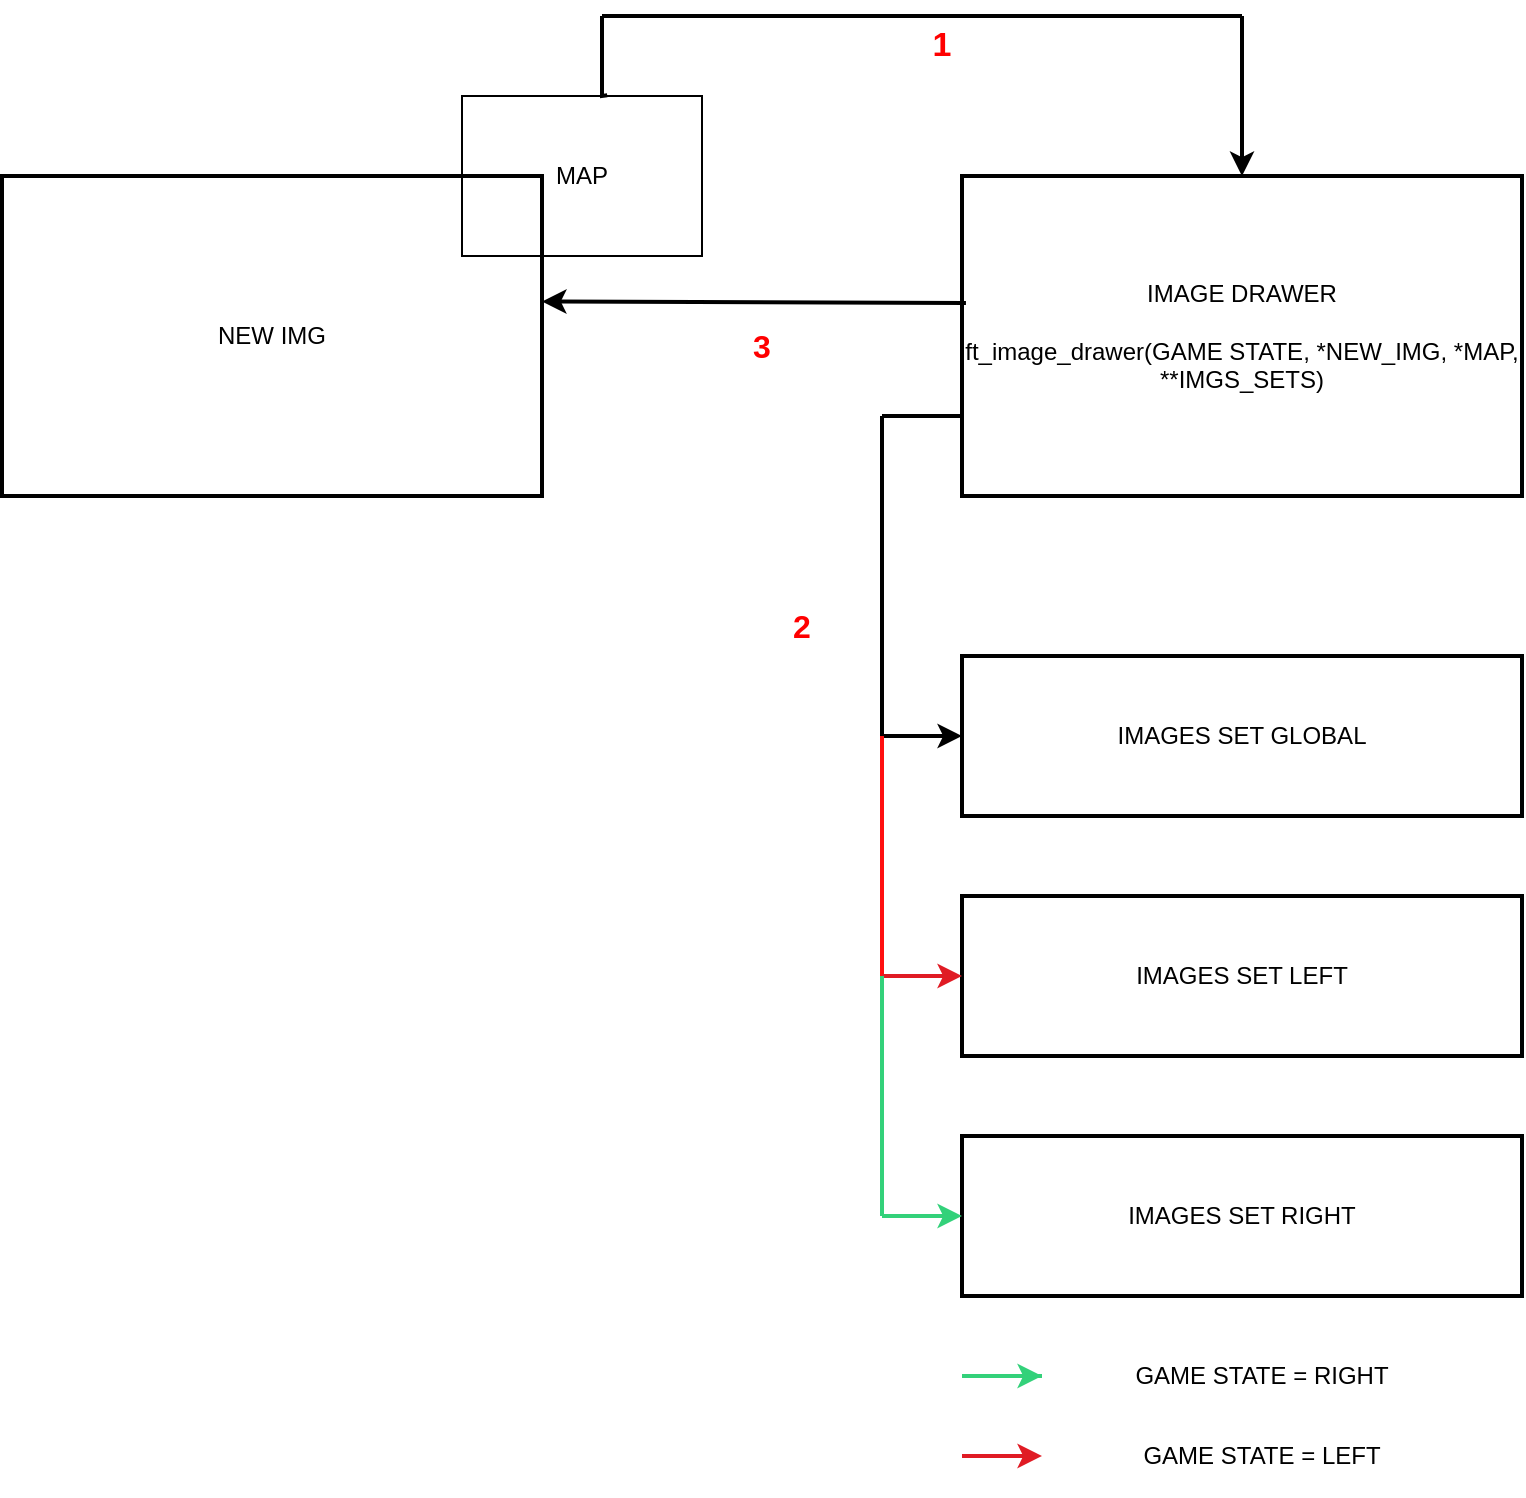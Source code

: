 <mxfile version="26.0.4">
  <diagram name="Page-1" id="-lBoYIMHN9mWRMna8E1Z">
    <mxGraphModel dx="1793" dy="906" grid="1" gridSize="10" guides="1" tooltips="1" connect="1" arrows="1" fold="1" page="1" pageScale="1" pageWidth="827" pageHeight="1169" math="0" shadow="0">
      <root>
        <mxCell id="0" />
        <mxCell id="1" parent="0" />
        <mxCell id="h1Nr3Nk1ewhvbrp1cEd7-1" value="NEW IMG" style="rounded=0;whiteSpace=wrap;html=1;fillColor=none;strokeWidth=2;" vertex="1" parent="1">
          <mxGeometry x="20" y="240" width="270" height="160" as="geometry" />
        </mxCell>
        <mxCell id="h1Nr3Nk1ewhvbrp1cEd7-2" value="MAP" style="rounded=0;whiteSpace=wrap;html=1;fillColor=none;" vertex="1" parent="1">
          <mxGeometry x="250" y="200" width="120" height="80" as="geometry" />
        </mxCell>
        <mxCell id="h1Nr3Nk1ewhvbrp1cEd7-3" value="&lt;div&gt;IMAGE DRAWER&lt;/div&gt;&lt;div&gt;&lt;br&gt;&lt;/div&gt;&lt;div&gt;ft_image_drawer(GAME STATE, *NEW_IMG, *MAP, **IMGS_SETS)&lt;br&gt;&lt;/div&gt;" style="rounded=0;whiteSpace=wrap;html=1;strokeWidth=2;" vertex="1" parent="1">
          <mxGeometry x="500" y="240" width="280" height="160" as="geometry" />
        </mxCell>
        <mxCell id="h1Nr3Nk1ewhvbrp1cEd7-4" value="IMAGES SET GLOBAL" style="rounded=0;whiteSpace=wrap;html=1;strokeWidth=2;" vertex="1" parent="1">
          <mxGeometry x="500" y="480" width="280" height="80" as="geometry" />
        </mxCell>
        <mxCell id="h1Nr3Nk1ewhvbrp1cEd7-5" value="IMAGES SET LEFT" style="rounded=0;whiteSpace=wrap;html=1;strokeWidth=2;" vertex="1" parent="1">
          <mxGeometry x="500" y="600" width="280" height="80" as="geometry" />
        </mxCell>
        <mxCell id="h1Nr3Nk1ewhvbrp1cEd7-6" value="IMAGES SET RIGHT" style="rounded=0;whiteSpace=wrap;html=1;strokeWidth=2;" vertex="1" parent="1">
          <mxGeometry x="500" y="720" width="280" height="80" as="geometry" />
        </mxCell>
        <mxCell id="h1Nr3Nk1ewhvbrp1cEd7-8" value="" style="endArrow=none;html=1;rounded=0;entryX=0;entryY=0.75;entryDx=0;entryDy=0;strokeWidth=2;" edge="1" parent="1" target="h1Nr3Nk1ewhvbrp1cEd7-3">
          <mxGeometry width="50" height="50" relative="1" as="geometry">
            <mxPoint x="460" y="360" as="sourcePoint" />
            <mxPoint x="420" y="550" as="targetPoint" />
          </mxGeometry>
        </mxCell>
        <mxCell id="h1Nr3Nk1ewhvbrp1cEd7-9" value="" style="endArrow=none;html=1;rounded=0;strokeWidth=2;" edge="1" parent="1">
          <mxGeometry width="50" height="50" relative="1" as="geometry">
            <mxPoint x="460" y="520" as="sourcePoint" />
            <mxPoint x="460" y="360" as="targetPoint" />
          </mxGeometry>
        </mxCell>
        <mxCell id="h1Nr3Nk1ewhvbrp1cEd7-10" value="" style="endArrow=classic;html=1;rounded=0;entryX=0;entryY=0.5;entryDx=0;entryDy=0;strokeWidth=2;" edge="1" parent="1" target="h1Nr3Nk1ewhvbrp1cEd7-4">
          <mxGeometry width="50" height="50" relative="1" as="geometry">
            <mxPoint x="460" y="520" as="sourcePoint" />
            <mxPoint x="420" y="550" as="targetPoint" />
          </mxGeometry>
        </mxCell>
        <mxCell id="h1Nr3Nk1ewhvbrp1cEd7-11" value="" style="endArrow=none;html=1;rounded=0;strokeColor=#FF0F0F;endSize=11;strokeWidth=2;" edge="1" parent="1">
          <mxGeometry width="50" height="50" relative="1" as="geometry">
            <mxPoint x="460" y="640" as="sourcePoint" />
            <mxPoint x="460" y="520" as="targetPoint" />
          </mxGeometry>
        </mxCell>
        <mxCell id="h1Nr3Nk1ewhvbrp1cEd7-12" value="" style="endArrow=classic;html=1;rounded=0;entryX=0;entryY=0.5;entryDx=0;entryDy=0;strokeColor=light-dark(#e01b24, #ededed);strokeWidth=2;" edge="1" parent="1" target="h1Nr3Nk1ewhvbrp1cEd7-5">
          <mxGeometry width="50" height="50" relative="1" as="geometry">
            <mxPoint x="460" y="640" as="sourcePoint" />
            <mxPoint x="420" y="670" as="targetPoint" />
          </mxGeometry>
        </mxCell>
        <mxCell id="h1Nr3Nk1ewhvbrp1cEd7-13" value="" style="endArrow=none;html=1;rounded=0;strokeColor=light-dark(#33d17a, #ff9090);strokeWidth=2;" edge="1" parent="1">
          <mxGeometry width="50" height="50" relative="1" as="geometry">
            <mxPoint x="460" y="760" as="sourcePoint" />
            <mxPoint x="460" y="640" as="targetPoint" />
          </mxGeometry>
        </mxCell>
        <mxCell id="h1Nr3Nk1ewhvbrp1cEd7-14" value="" style="endArrow=classic;html=1;rounded=0;entryX=0;entryY=0.5;entryDx=0;entryDy=0;strokeColor=#33D17A;strokeWidth=2;" edge="1" parent="1" target="h1Nr3Nk1ewhvbrp1cEd7-6">
          <mxGeometry width="50" height="50" relative="1" as="geometry">
            <mxPoint x="460" y="760" as="sourcePoint" />
            <mxPoint x="420" y="570" as="targetPoint" />
          </mxGeometry>
        </mxCell>
        <mxCell id="h1Nr3Nk1ewhvbrp1cEd7-16" value="" style="endArrow=none;html=1;rounded=0;strokeColor=light-dark(#33d17a, #ff9090);strokeWidth=2;" edge="1" parent="1">
          <mxGeometry width="50" height="50" relative="1" as="geometry">
            <mxPoint x="540" y="840" as="sourcePoint" />
            <mxPoint x="500" y="840" as="targetPoint" />
          </mxGeometry>
        </mxCell>
        <mxCell id="h1Nr3Nk1ewhvbrp1cEd7-17" value="" style="endArrow=classic;html=1;rounded=0;entryX=0;entryY=0.5;entryDx=0;entryDy=0;strokeColor=light-dark(#e01b24, #ededed);strokeWidth=2;" edge="1" parent="1">
          <mxGeometry width="50" height="50" relative="1" as="geometry">
            <mxPoint x="500" y="880" as="sourcePoint" />
            <mxPoint x="540" y="880" as="targetPoint" />
          </mxGeometry>
        </mxCell>
        <mxCell id="h1Nr3Nk1ewhvbrp1cEd7-18" value="" style="endArrow=classic;html=1;rounded=0;entryX=0;entryY=0.5;entryDx=0;entryDy=0;strokeColor=#33D17A;strokeWidth=2;" edge="1" parent="1">
          <mxGeometry width="50" height="50" relative="1" as="geometry">
            <mxPoint x="500" y="840" as="sourcePoint" />
            <mxPoint x="540" y="840" as="targetPoint" />
          </mxGeometry>
        </mxCell>
        <mxCell id="h1Nr3Nk1ewhvbrp1cEd7-19" value="GAME STATE = RIGHT" style="text;html=1;align=center;verticalAlign=middle;whiteSpace=wrap;rounded=0;" vertex="1" parent="1">
          <mxGeometry x="560" y="820" width="180" height="40" as="geometry" />
        </mxCell>
        <mxCell id="h1Nr3Nk1ewhvbrp1cEd7-20" value="GAME STATE = LEFT" style="text;html=1;align=center;verticalAlign=middle;whiteSpace=wrap;rounded=0;" vertex="1" parent="1">
          <mxGeometry x="560" y="860" width="180" height="40" as="geometry" />
        </mxCell>
        <mxCell id="h1Nr3Nk1ewhvbrp1cEd7-22" value="" style="endArrow=none;html=1;rounded=0;exitX=0.605;exitY=-0.005;exitDx=0;exitDy=0;exitPerimeter=0;strokeWidth=2;" edge="1" parent="1" source="h1Nr3Nk1ewhvbrp1cEd7-2">
          <mxGeometry width="50" height="50" relative="1" as="geometry">
            <mxPoint x="370" y="530" as="sourcePoint" />
            <mxPoint x="320" y="160" as="targetPoint" />
            <Array as="points">
              <mxPoint x="320" y="200" />
            </Array>
          </mxGeometry>
        </mxCell>
        <mxCell id="h1Nr3Nk1ewhvbrp1cEd7-23" value="" style="endArrow=none;html=1;rounded=0;strokeWidth=2;" edge="1" parent="1">
          <mxGeometry width="50" height="50" relative="1" as="geometry">
            <mxPoint x="320" y="160" as="sourcePoint" />
            <mxPoint x="640" y="160" as="targetPoint" />
          </mxGeometry>
        </mxCell>
        <mxCell id="h1Nr3Nk1ewhvbrp1cEd7-24" value="&lt;b&gt;&lt;font style=&quot;font-size: 17px; color: rgb(255, 0, 0);&quot;&gt;1&lt;/font&gt;&lt;/b&gt;" style="text;html=1;align=center;verticalAlign=middle;whiteSpace=wrap;rounded=0;" vertex="1" parent="1">
          <mxGeometry x="460" y="160" width="60" height="30" as="geometry" />
        </mxCell>
        <mxCell id="h1Nr3Nk1ewhvbrp1cEd7-26" value="" style="endArrow=classic;html=1;rounded=0;strokeWidth=2;" edge="1" parent="1" target="h1Nr3Nk1ewhvbrp1cEd7-3">
          <mxGeometry width="50" height="50" relative="1" as="geometry">
            <mxPoint x="640" y="160" as="sourcePoint" />
            <mxPoint x="420" y="480" as="targetPoint" />
          </mxGeometry>
        </mxCell>
        <mxCell id="h1Nr3Nk1ewhvbrp1cEd7-27" value="" style="endArrow=classic;html=1;rounded=0;entryX=1.012;entryY=0.392;entryDx=0;entryDy=0;entryPerimeter=0;exitX=0.007;exitY=0.397;exitDx=0;exitDy=0;exitPerimeter=0;strokeWidth=2;" edge="1" parent="1" source="h1Nr3Nk1ewhvbrp1cEd7-3">
          <mxGeometry width="50" height="50" relative="1" as="geometry">
            <mxPoint x="490" y="300" as="sourcePoint" />
            <mxPoint x="290" y="302.72" as="targetPoint" />
          </mxGeometry>
        </mxCell>
        <mxCell id="h1Nr3Nk1ewhvbrp1cEd7-28" value="&lt;font style=&quot;font-size: 16px; color: rgb(255, 0, 0);&quot;&gt;&lt;b&gt;2&lt;/b&gt;&lt;/font&gt;" style="text;html=1;align=center;verticalAlign=middle;whiteSpace=wrap;rounded=0;" vertex="1" parent="1">
          <mxGeometry x="390" y="450" width="60" height="30" as="geometry" />
        </mxCell>
        <mxCell id="h1Nr3Nk1ewhvbrp1cEd7-29" value="&lt;b&gt;&lt;font style=&quot;font-size: 16px; color: rgb(255, 0, 0);&quot;&gt;3&lt;/font&gt;&lt;/b&gt;" style="text;html=1;align=center;verticalAlign=middle;whiteSpace=wrap;rounded=0;" vertex="1" parent="1">
          <mxGeometry x="370" y="310" width="60" height="30" as="geometry" />
        </mxCell>
      </root>
    </mxGraphModel>
  </diagram>
</mxfile>
